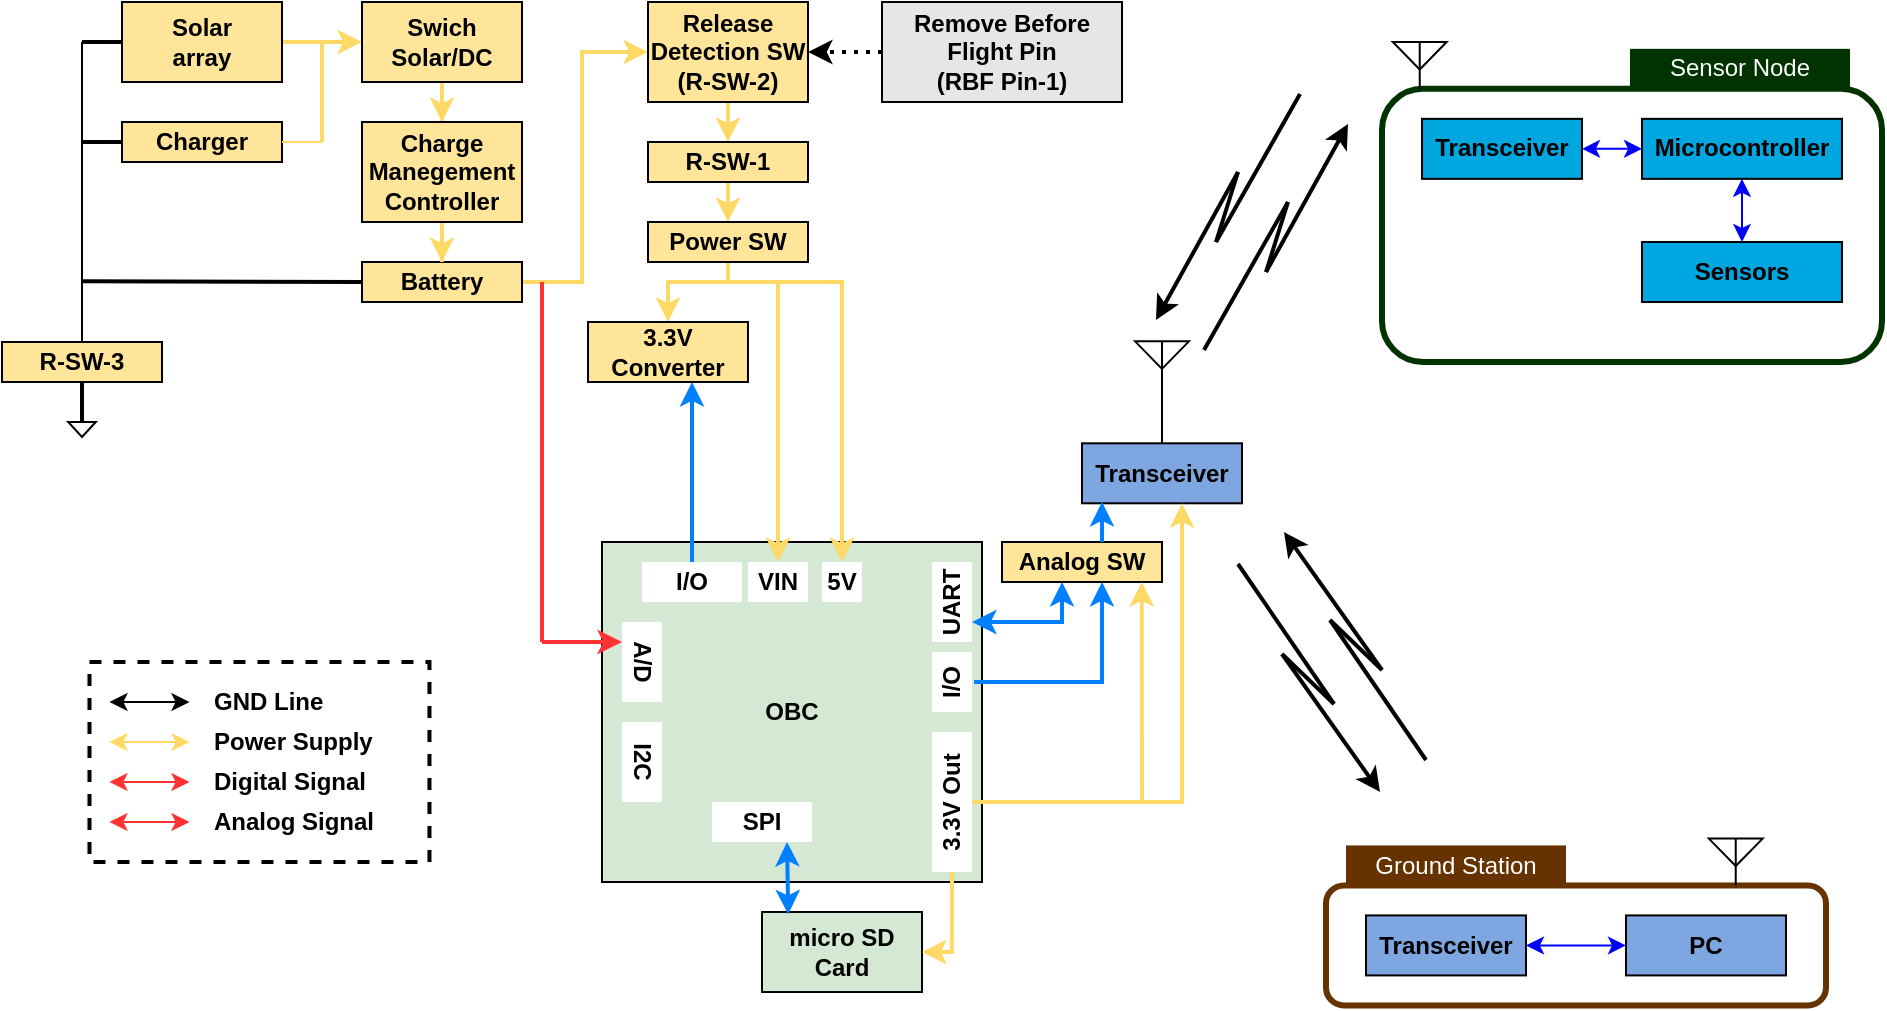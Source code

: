 <mxfile pages="2">
    <diagram name="system_diagram" id="X6QarhEg-ebaoe_GfTiP">
        <mxGraphModel dx="233" dy="174" grid="1" gridSize="10" guides="1" tooltips="1" connect="1" arrows="1" fold="1" page="1" pageScale="1" pageWidth="827" pageHeight="1169" math="0" shadow="0">
            <root>
                <mxCell id="0"/>
                <mxCell id="1" parent="0"/>
                <mxCell id="kRUr6qx1fJz7CSUpsvVI-1" value="&lt;b&gt;OBC&lt;/b&gt;" style="rounded=0;whiteSpace=wrap;html=1;fillColor=#D5E8D4;" parent="1" vertex="1">
                    <mxGeometry x="810" y="410" width="190" height="170" as="geometry"/>
                </mxCell>
                <mxCell id="kRUr6qx1fJz7CSUpsvVI-2" value="R-SW-3" style="rounded=0;whiteSpace=wrap;html=1;fillColor=#FFE599;fontStyle=1" parent="1" vertex="1">
                    <mxGeometry x="510" y="310" width="80" height="20" as="geometry"/>
                </mxCell>
                <mxCell id="kRUr6qx1fJz7CSUpsvVI-3" value="Charger" style="rounded=0;whiteSpace=wrap;html=1;fillColor=#FFE599;fontStyle=1" parent="1" vertex="1">
                    <mxGeometry x="570" y="200" width="80" height="20" as="geometry"/>
                </mxCell>
                <mxCell id="kRUr6qx1fJz7CSUpsvVI-4" style="edgeStyle=orthogonalEdgeStyle;rounded=0;orthogonalLoop=1;jettySize=auto;html=1;entryX=0;entryY=0.5;entryDx=0;entryDy=0;strokeColor=#FFD966;strokeWidth=2;" parent="1" source="kRUr6qx1fJz7CSUpsvVI-5" target="kRUr6qx1fJz7CSUpsvVI-15" edge="1">
                    <mxGeometry relative="1" as="geometry"/>
                </mxCell>
                <mxCell id="kRUr6qx1fJz7CSUpsvVI-5" value="Solar&lt;br&gt;array" style="rounded=0;whiteSpace=wrap;html=1;fillColor=#FFE599;fontStyle=1" parent="1" vertex="1">
                    <mxGeometry x="570" y="140" width="80" height="40" as="geometry"/>
                </mxCell>
                <mxCell id="kRUr6qx1fJz7CSUpsvVI-6" value="" style="endArrow=none;html=1;exitX=0.5;exitY=0;exitDx=0;exitDy=0;edgeStyle=orthogonalEdgeStyle;" parent="1" source="kRUr6qx1fJz7CSUpsvVI-2" edge="1">
                    <mxGeometry width="50" height="50" relative="1" as="geometry">
                        <mxPoint x="570" y="290" as="sourcePoint"/>
                        <mxPoint x="550" y="160" as="targetPoint"/>
                        <Array as="points">
                            <mxPoint x="550" y="220"/>
                            <mxPoint x="550" y="220"/>
                        </Array>
                    </mxGeometry>
                </mxCell>
                <mxCell id="kRUr6qx1fJz7CSUpsvVI-7" value="" style="endArrow=none;html=1;entryX=0;entryY=0.5;entryDx=0;entryDy=0;strokeWidth=2;" parent="1" target="kRUr6qx1fJz7CSUpsvVI-5" edge="1">
                    <mxGeometry width="50" height="50" relative="1" as="geometry">
                        <mxPoint x="550" y="160" as="sourcePoint"/>
                        <mxPoint x="620" y="240" as="targetPoint"/>
                    </mxGeometry>
                </mxCell>
                <mxCell id="kRUr6qx1fJz7CSUpsvVI-8" value="" style="endArrow=none;html=1;exitX=0;exitY=0.5;exitDx=0;exitDy=0;strokeWidth=2;" parent="1" source="kRUr6qx1fJz7CSUpsvVI-3" edge="1">
                    <mxGeometry width="50" height="50" relative="1" as="geometry">
                        <mxPoint x="570" y="290" as="sourcePoint"/>
                        <mxPoint x="550" y="210" as="targetPoint"/>
                    </mxGeometry>
                </mxCell>
                <mxCell id="kRUr6qx1fJz7CSUpsvVI-9" value="" style="endArrow=none;html=1;entryX=0.5;entryY=1;entryDx=0;entryDy=0;strokeWidth=2;" parent="1" target="kRUr6qx1fJz7CSUpsvVI-2" edge="1">
                    <mxGeometry width="50" height="50" relative="1" as="geometry">
                        <mxPoint x="550" y="350" as="sourcePoint"/>
                        <mxPoint x="620" y="320" as="targetPoint"/>
                    </mxGeometry>
                </mxCell>
                <mxCell id="kRUr6qx1fJz7CSUpsvVI-10" value="" style="triangle;whiteSpace=wrap;html=1;fillColor=#FFFFFF;rotation=90;" parent="1" vertex="1">
                    <mxGeometry x="546.26" y="346.88" width="7.48" height="13.77" as="geometry"/>
                </mxCell>
                <mxCell id="kRUr6qx1fJz7CSUpsvVI-11" value="" style="endArrow=none;html=1;entryX=0;entryY=0.5;entryDx=0;entryDy=0;strokeWidth=2;" parent="1" target="kRUr6qx1fJz7CSUpsvVI-13" edge="1">
                    <mxGeometry width="50" height="50" relative="1" as="geometry">
                        <mxPoint x="550" y="279.58" as="sourcePoint"/>
                        <mxPoint x="650" y="279.58" as="targetPoint"/>
                    </mxGeometry>
                </mxCell>
                <mxCell id="kRUr6qx1fJz7CSUpsvVI-12" value="" style="edgeStyle=orthogonalEdgeStyle;rounded=0;orthogonalLoop=1;jettySize=auto;html=1;strokeColor=#FFD966;entryX=0;entryY=0.5;entryDx=0;entryDy=0;strokeWidth=2;" parent="1" source="kRUr6qx1fJz7CSUpsvVI-13" target="kRUr6qx1fJz7CSUpsvVI-21" edge="1">
                    <mxGeometry relative="1" as="geometry">
                        <Array as="points">
                            <mxPoint x="800" y="280"/>
                            <mxPoint x="800" y="165"/>
                        </Array>
                    </mxGeometry>
                </mxCell>
                <mxCell id="kRUr6qx1fJz7CSUpsvVI-13" value="Battery" style="rounded=0;whiteSpace=wrap;html=1;fillColor=#FFE599;fontStyle=1" parent="1" vertex="1">
                    <mxGeometry x="690" y="270" width="80" height="20" as="geometry"/>
                </mxCell>
                <mxCell id="kRUr6qx1fJz7CSUpsvVI-14" value="" style="edgeStyle=orthogonalEdgeStyle;rounded=0;orthogonalLoop=1;jettySize=auto;html=1;strokeColor=#FFD966;strokeWidth=2;" parent="1" source="kRUr6qx1fJz7CSUpsvVI-15" target="kRUr6qx1fJz7CSUpsvVI-17" edge="1">
                    <mxGeometry relative="1" as="geometry"/>
                </mxCell>
                <mxCell id="kRUr6qx1fJz7CSUpsvVI-15" value="Swich&lt;br&gt;Solar/DC" style="rounded=0;whiteSpace=wrap;html=1;fillColor=#FFE599;fontStyle=1" parent="1" vertex="1">
                    <mxGeometry x="690" y="140" width="80" height="40" as="geometry"/>
                </mxCell>
                <mxCell id="kRUr6qx1fJz7CSUpsvVI-16" style="edgeStyle=orthogonalEdgeStyle;rounded=0;orthogonalLoop=1;jettySize=auto;html=1;strokeColor=#FFD966;strokeWidth=2;" parent="1" source="kRUr6qx1fJz7CSUpsvVI-17" target="kRUr6qx1fJz7CSUpsvVI-13" edge="1">
                    <mxGeometry relative="1" as="geometry"/>
                </mxCell>
                <mxCell id="kRUr6qx1fJz7CSUpsvVI-17" value="Charge&lt;br&gt;Manegement&lt;br&gt;Controller" style="rounded=0;whiteSpace=wrap;html=1;fillColor=#FFE599;fontStyle=1" parent="1" vertex="1">
                    <mxGeometry x="690" y="200" width="80" height="50" as="geometry"/>
                </mxCell>
                <mxCell id="kRUr6qx1fJz7CSUpsvVI-18" value="" style="endArrow=none;html=1;strokeColor=#FFD966;exitX=1;exitY=0.5;exitDx=0;exitDy=0;" parent="1" source="kRUr6qx1fJz7CSUpsvVI-3" edge="1">
                    <mxGeometry width="50" height="50" relative="1" as="geometry">
                        <mxPoint x="710" y="200" as="sourcePoint"/>
                        <mxPoint x="670" y="210" as="targetPoint"/>
                    </mxGeometry>
                </mxCell>
                <mxCell id="kRUr6qx1fJz7CSUpsvVI-19" value="" style="endArrow=none;html=1;strokeColor=#FFD966;strokeWidth=2;" parent="1" edge="1">
                    <mxGeometry width="50" height="50" relative="1" as="geometry">
                        <mxPoint x="670" y="210" as="sourcePoint"/>
                        <mxPoint x="670" y="160" as="targetPoint"/>
                    </mxGeometry>
                </mxCell>
                <mxCell id="kRUr6qx1fJz7CSUpsvVI-20" style="edgeStyle=orthogonalEdgeStyle;rounded=0;orthogonalLoop=1;jettySize=auto;html=1;exitX=0.5;exitY=1;exitDx=0;exitDy=0;entryX=0.5;entryY=0;entryDx=0;entryDy=0;strokeColor=#FFD966;strokeWidth=2;" parent="1" source="kRUr6qx1fJz7CSUpsvVI-21" target="kRUr6qx1fJz7CSUpsvVI-23" edge="1">
                    <mxGeometry relative="1" as="geometry"/>
                </mxCell>
                <mxCell id="kRUr6qx1fJz7CSUpsvVI-21" value="Release&lt;br&gt;Detection SW&lt;br&gt;(R-SW-2)" style="rounded=0;whiteSpace=wrap;html=1;fillColor=#FFE599;fontStyle=1" parent="1" vertex="1">
                    <mxGeometry x="833" y="140" width="80" height="50" as="geometry"/>
                </mxCell>
                <mxCell id="kRUr6qx1fJz7CSUpsvVI-22" style="edgeStyle=orthogonalEdgeStyle;rounded=0;orthogonalLoop=1;jettySize=auto;html=1;exitX=0.5;exitY=1;exitDx=0;exitDy=0;entryX=0.5;entryY=0;entryDx=0;entryDy=0;strokeColor=#FFD966;strokeWidth=2;" parent="1" source="kRUr6qx1fJz7CSUpsvVI-23" target="kRUr6qx1fJz7CSUpsvVI-27" edge="1">
                    <mxGeometry relative="1" as="geometry"/>
                </mxCell>
                <mxCell id="kRUr6qx1fJz7CSUpsvVI-23" value="R-SW-1" style="rounded=0;whiteSpace=wrap;html=1;fillColor=#FFE599;fontStyle=1" parent="1" vertex="1">
                    <mxGeometry x="833" y="210" width="80" height="20" as="geometry"/>
                </mxCell>
                <mxCell id="kRUr6qx1fJz7CSUpsvVI-24" style="edgeStyle=orthogonalEdgeStyle;rounded=0;orthogonalLoop=1;jettySize=auto;html=1;exitX=0.5;exitY=1;exitDx=0;exitDy=0;entryX=0.5;entryY=0;entryDx=0;entryDy=0;strokeColor=#FFD966;strokeWidth=2;" parent="1" source="kRUr6qx1fJz7CSUpsvVI-27" target="kRUr6qx1fJz7CSUpsvVI-28" edge="1">
                    <mxGeometry relative="1" as="geometry">
                        <Array as="points">
                            <mxPoint x="873" y="280"/>
                            <mxPoint x="843" y="280"/>
                        </Array>
                    </mxGeometry>
                </mxCell>
                <mxCell id="kRUr6qx1fJz7CSUpsvVI-25" style="edgeStyle=orthogonalEdgeStyle;rounded=0;orthogonalLoop=1;jettySize=auto;html=1;entryX=0.5;entryY=0;entryDx=0;entryDy=0;strokeColor=#ffd966;strokeWidth=2;" parent="1" source="kRUr6qx1fJz7CSUpsvVI-27" target="kRUr6qx1fJz7CSUpsvVI-35" edge="1">
                    <mxGeometry relative="1" as="geometry">
                        <Array as="points">
                            <mxPoint x="873" y="280"/>
                            <mxPoint x="898" y="280"/>
                        </Array>
                    </mxGeometry>
                </mxCell>
                <mxCell id="kRUr6qx1fJz7CSUpsvVI-26" style="edgeStyle=orthogonalEdgeStyle;rounded=0;orthogonalLoop=1;jettySize=auto;html=1;entryX=0.5;entryY=0;entryDx=0;entryDy=0;strokeColor=#ffd966;strokeWidth=2;" parent="1" source="kRUr6qx1fJz7CSUpsvVI-27" target="kRUr6qx1fJz7CSUpsvVI-30" edge="1">
                    <mxGeometry relative="1" as="geometry">
                        <Array as="points">
                            <mxPoint x="873" y="280"/>
                            <mxPoint x="930" y="280"/>
                        </Array>
                    </mxGeometry>
                </mxCell>
                <mxCell id="kRUr6qx1fJz7CSUpsvVI-27" value="Power SW" style="rounded=0;whiteSpace=wrap;html=1;fillColor=#FFE599;fontStyle=1" parent="1" vertex="1">
                    <mxGeometry x="833" y="250" width="80" height="20" as="geometry"/>
                </mxCell>
                <mxCell id="kRUr6qx1fJz7CSUpsvVI-28" value="3.3V&lt;br&gt;Converter" style="rounded=0;whiteSpace=wrap;html=1;fillColor=#FFE599;fontStyle=1" parent="1" vertex="1">
                    <mxGeometry x="803" y="300" width="80" height="30" as="geometry"/>
                </mxCell>
                <mxCell id="kRUr6qx1fJz7CSUpsvVI-29" style="edgeStyle=orthogonalEdgeStyle;rounded=0;orthogonalLoop=1;jettySize=auto;html=1;entryX=1;entryY=0.5;entryDx=0;entryDy=0;dashed=1;dashPattern=1 2;strokeWidth=2;" parent="1" source="kRUr6qx1fJz7CSUpsvVI-71" target="kRUr6qx1fJz7CSUpsvVI-21" edge="1">
                    <mxGeometry relative="1" as="geometry"/>
                </mxCell>
                <mxCell id="kRUr6qx1fJz7CSUpsvVI-30" value="5V" style="text;html=1;align=center;verticalAlign=middle;whiteSpace=wrap;rounded=0;fillColor=#FFFFFF;fontStyle=1" parent="1" vertex="1">
                    <mxGeometry x="920" y="420" width="20" height="20" as="geometry"/>
                </mxCell>
                <mxCell id="kRUr6qx1fJz7CSUpsvVI-35" value="VIN" style="text;html=1;align=center;verticalAlign=middle;whiteSpace=wrap;rounded=0;fillColor=#FFFFFF;fontStyle=1" parent="1" vertex="1">
                    <mxGeometry x="883" y="420" width="30" height="20" as="geometry"/>
                </mxCell>
                <mxCell id="kRUr6qx1fJz7CSUpsvVI-36" value="I/O" style="text;html=1;align=center;verticalAlign=middle;whiteSpace=wrap;rounded=0;fillColor=#FFFFFF;fontStyle=1" parent="1" vertex="1">
                    <mxGeometry x="830" y="420" width="50" height="20" as="geometry"/>
                </mxCell>
                <mxCell id="kRUr6qx1fJz7CSUpsvVI-37" value="" style="endArrow=classic;html=1;strokeColor=#007FFF;strokeWidth=2;fillColor=#E6E6E6;" parent="1" source="kRUr6qx1fJz7CSUpsvVI-36" edge="1">
                    <mxGeometry width="50" height="50" relative="1" as="geometry">
                        <mxPoint x="854.8" y="420" as="sourcePoint"/>
                        <mxPoint x="855" y="330" as="targetPoint"/>
                        <Array as="points">
                            <mxPoint x="855" y="330"/>
                        </Array>
                    </mxGeometry>
                </mxCell>
                <mxCell id="kRUr6qx1fJz7CSUpsvVI-38" value="Transceiver" style="rounded=0;whiteSpace=wrap;html=1;fillColor=#7EA6E0;fontStyle=1" parent="1" vertex="1">
                    <mxGeometry x="1050" y="360.65" width="80" height="30" as="geometry"/>
                </mxCell>
                <mxCell id="kRUr6qx1fJz7CSUpsvVI-39" value="UART" style="text;html=1;align=center;verticalAlign=middle;whiteSpace=wrap;rounded=0;fillColor=#FFFFFF;rotation=-90;fontStyle=1" parent="1" vertex="1">
                    <mxGeometry x="965" y="430" width="40" height="20" as="geometry"/>
                </mxCell>
                <mxCell id="kRUr6qx1fJz7CSUpsvVI-40" value="3.3V Out" style="text;html=1;align=center;verticalAlign=middle;whiteSpace=wrap;rounded=0;fillColor=#FFFFFF;rotation=-90;fontStyle=1" parent="1" vertex="1">
                    <mxGeometry x="950" y="530" width="70" height="20" as="geometry"/>
                </mxCell>
                <mxCell id="kRUr6qx1fJz7CSUpsvVI-41" value="" style="endArrow=none;html=1;strokeColor=#FFD966;strokeWidth=2;fillColor=#E6E6E6;exitX=0.5;exitY=1;exitDx=0;exitDy=0;" parent="1" source="kRUr6qx1fJz7CSUpsvVI-40" edge="1">
                    <mxGeometry width="50" height="50" relative="1" as="geometry">
                        <mxPoint x="1000" y="540" as="sourcePoint"/>
                        <mxPoint x="1101" y="540" as="targetPoint"/>
                    </mxGeometry>
                </mxCell>
                <mxCell id="kRUr6qx1fJz7CSUpsvVI-42" value="" style="endArrow=classic;html=1;strokeColor=#FFD966;strokeWidth=2;fillColor=#E6E6E6;entryX=0.5;entryY=1;entryDx=0;entryDy=0;" parent="1" edge="1">
                    <mxGeometry width="50" height="50" relative="1" as="geometry">
                        <mxPoint x="1100" y="540" as="sourcePoint"/>
                        <mxPoint x="1100" y="390.65" as="targetPoint"/>
                    </mxGeometry>
                </mxCell>
                <mxCell id="kRUr6qx1fJz7CSUpsvVI-43" value="micro SD Card" style="rounded=0;whiteSpace=wrap;html=1;fillColor=#D5E8D4;fontStyle=1" parent="1" vertex="1">
                    <mxGeometry x="890" y="595" width="80" height="40" as="geometry"/>
                </mxCell>
                <mxCell id="kRUr6qx1fJz7CSUpsvVI-44" value="SPI" style="text;html=1;align=center;verticalAlign=middle;whiteSpace=wrap;rounded=0;fillColor=#FFFFFF;fontStyle=1" parent="1" vertex="1">
                    <mxGeometry x="865" y="540" width="50" height="20" as="geometry"/>
                </mxCell>
                <mxCell id="kRUr6qx1fJz7CSUpsvVI-45" value="" style="edgeStyle=none;orthogonalLoop=1;jettySize=auto;html=1;endArrow=classic;strokeColor=#007FFF;strokeWidth=2;fillColor=#E6E6E6;entryX=0.75;entryY=1;entryDx=0;entryDy=0;startArrow=classic;startFill=1;endFill=1;exitX=0.164;exitY=0.029;exitDx=0;exitDy=0;exitPerimeter=0;" parent="1" source="kRUr6qx1fJz7CSUpsvVI-43" target="kRUr6qx1fJz7CSUpsvVI-44" edge="1">
                    <mxGeometry relative="1" as="geometry">
                        <mxPoint x="903" y="590" as="sourcePoint"/>
                        <mxPoint x="960" y="620.09" as="targetPoint"/>
                    </mxGeometry>
                </mxCell>
                <mxCell id="kRUr6qx1fJz7CSUpsvVI-46" value="" style="triangle;whiteSpace=wrap;html=1;fillColor=#FFFFFF;rotation=-90;direction=west;" parent="1" vertex="1">
                    <mxGeometry x="1083.13" y="303.1" width="13.74" height="26.9" as="geometry"/>
                </mxCell>
                <mxCell id="kRUr6qx1fJz7CSUpsvVI-47" value="" style="endArrow=none;html=1;strokeColor=#000000;strokeWidth=1;fillColor=#E6E6E6;entryX=0.5;entryY=0;entryDx=0;entryDy=0;exitX=0;exitY=0.5;exitDx=0;exitDy=0;" parent="1" source="kRUr6qx1fJz7CSUpsvVI-46" target="kRUr6qx1fJz7CSUpsvVI-38" edge="1">
                    <mxGeometry width="50" height="50" relative="1" as="geometry">
                        <mxPoint x="1050" y="379" as="sourcePoint"/>
                        <mxPoint x="1120" y="400" as="targetPoint"/>
                        <Array as="points"/>
                    </mxGeometry>
                </mxCell>
                <mxCell id="kRUr6qx1fJz7CSUpsvVI-48" value="A/D" style="text;html=1;align=center;verticalAlign=middle;whiteSpace=wrap;rounded=0;fillColor=#FFFFFF;rotation=90;fontStyle=1" parent="1" vertex="1">
                    <mxGeometry x="810" y="460" width="40" height="20" as="geometry"/>
                </mxCell>
                <mxCell id="kRUr6qx1fJz7CSUpsvVI-49" value="I2C" style="text;html=1;align=center;verticalAlign=middle;whiteSpace=wrap;rounded=0;fillColor=#FFFFFF;rotation=90;fontStyle=1" parent="1" vertex="1">
                    <mxGeometry x="810" y="510" width="40" height="20" as="geometry"/>
                </mxCell>
                <mxCell id="kRUr6qx1fJz7CSUpsvVI-52" value="" style="endArrow=none;html=1;strokeColor=#FF3333;strokeWidth=2;fillColor=#E6E6E6;" parent="1" edge="1">
                    <mxGeometry width="50" height="50" relative="1" as="geometry">
                        <mxPoint x="780" y="280" as="sourcePoint"/>
                        <mxPoint x="780" y="460" as="targetPoint"/>
                    </mxGeometry>
                </mxCell>
                <mxCell id="kRUr6qx1fJz7CSUpsvVI-53" value="" style="endArrow=classic;html=1;strokeColor=#FF3333;strokeWidth=2;fillColor=#E6E6E6;entryX=0.25;entryY=1;entryDx=0;entryDy=0;" parent="1" target="kRUr6qx1fJz7CSUpsvVI-48" edge="1">
                    <mxGeometry width="50" height="50" relative="1" as="geometry">
                        <mxPoint x="780" y="460" as="sourcePoint"/>
                        <mxPoint x="820" y="360" as="targetPoint"/>
                    </mxGeometry>
                </mxCell>
                <mxCell id="kRUr6qx1fJz7CSUpsvVI-71" value="Remove Before&lt;br&gt;Flight Pin&lt;br&gt;(RBF Pin-1)" style="rounded=0;whiteSpace=wrap;html=1;fillColor=#E6E6E6;fontStyle=1" parent="1" vertex="1">
                    <mxGeometry x="950" y="140" width="120" height="50" as="geometry"/>
                </mxCell>
                <mxCell id="kRUr6qx1fJz7CSUpsvVI-72" value="Analog SW" style="rounded=0;whiteSpace=wrap;html=1;fillColor=#FFE599;fontStyle=1" parent="1" vertex="1">
                    <mxGeometry x="1010" y="410" width="80" height="20" as="geometry"/>
                </mxCell>
                <mxCell id="kRUr6qx1fJz7CSUpsvVI-73" value="" style="endArrow=classic;html=1;strokeColor=#007FFF;strokeWidth=2;fillColor=#E6E6E6;" parent="1" edge="1">
                    <mxGeometry width="50" height="50" relative="1" as="geometry">
                        <mxPoint x="1040" y="450" as="sourcePoint"/>
                        <mxPoint x="1040" y="430" as="targetPoint"/>
                        <Array as="points">
                            <mxPoint x="1040" y="430"/>
                        </Array>
                    </mxGeometry>
                </mxCell>
                <mxCell id="kRUr6qx1fJz7CSUpsvVI-74" value="I/O" style="text;html=1;align=center;verticalAlign=middle;whiteSpace=wrap;rounded=0;fillColor=#FFFFFF;fontStyle=1;rotation=-90;" parent="1" vertex="1">
                    <mxGeometry x="970" y="470" width="30" height="20" as="geometry"/>
                </mxCell>
                <mxCell id="kRUr6qx1fJz7CSUpsvVI-75" value="" style="endArrow=none;html=1;strokeColor=#007FFF;strokeWidth=2;fillColor=#E6E6E6;exitX=0.5;exitY=1;exitDx=0;exitDy=0;" parent="1" edge="1">
                    <mxGeometry width="50" height="50" relative="1" as="geometry">
                        <mxPoint x="996" y="480" as="sourcePoint"/>
                        <mxPoint x="1061" y="480" as="targetPoint"/>
                    </mxGeometry>
                </mxCell>
                <mxCell id="kRUr6qx1fJz7CSUpsvVI-76" value="" style="group;rotation=10;" parent="1" connectable="0" vertex="1">
                    <mxGeometry x="1120" y="410" width="110" height="120" as="geometry"/>
                </mxCell>
                <mxCell id="kRUr6qx1fJz7CSUpsvVI-77" value="" style="endArrow=none;html=1;strokeColor=#000000;strokeWidth=2;fillColor=#E6E6E6;endFill=0;startArrow=classic;startFill=1;" parent="kRUr6qx1fJz7CSUpsvVI-76" edge="1">
                    <mxGeometry width="50" height="50" relative="1" as="geometry">
                        <mxPoint x="79" y="125" as="sourcePoint"/>
                        <mxPoint x="30" y="56" as="targetPoint"/>
                    </mxGeometry>
                </mxCell>
                <mxCell id="kRUr6qx1fJz7CSUpsvVI-78" value="" style="endArrow=none;html=1;strokeColor=#000000;strokeWidth=2;fillColor=#E6E6E6;" parent="kRUr6qx1fJz7CSUpsvVI-76" edge="1">
                    <mxGeometry width="50" height="50" relative="1" as="geometry">
                        <mxPoint x="30" y="56" as="sourcePoint"/>
                        <mxPoint x="56" y="81" as="targetPoint"/>
                    </mxGeometry>
                </mxCell>
                <mxCell id="kRUr6qx1fJz7CSUpsvVI-79" value="" style="endArrow=none;html=1;strokeColor=#000000;strokeWidth=2;fillColor=#E6E6E6;" parent="kRUr6qx1fJz7CSUpsvVI-76" edge="1">
                    <mxGeometry width="50" height="50" relative="1" as="geometry">
                        <mxPoint x="56" y="81" as="sourcePoint"/>
                        <mxPoint x="8" y="11" as="targetPoint"/>
                    </mxGeometry>
                </mxCell>
                <mxCell id="kRUr6qx1fJz7CSUpsvVI-80" value="" style="endArrow=none;html=1;strokeColor=#000000;strokeWidth=2;fillColor=#E6E6E6;" parent="kRUr6qx1fJz7CSUpsvVI-76" edge="1">
                    <mxGeometry width="50" height="50" relative="1" as="geometry">
                        <mxPoint x="102" y="109" as="sourcePoint"/>
                        <mxPoint x="54" y="39" as="targetPoint"/>
                    </mxGeometry>
                </mxCell>
                <mxCell id="kRUr6qx1fJz7CSUpsvVI-81" value="" style="endArrow=none;html=1;strokeColor=#000000;strokeWidth=2;fillColor=#E6E6E6;" parent="kRUr6qx1fJz7CSUpsvVI-76" edge="1">
                    <mxGeometry width="50" height="50" relative="1" as="geometry">
                        <mxPoint x="54" y="39" as="sourcePoint"/>
                        <mxPoint x="80" y="64" as="targetPoint"/>
                    </mxGeometry>
                </mxCell>
                <mxCell id="kRUr6qx1fJz7CSUpsvVI-82" value="" style="endArrow=classic;html=1;strokeColor=#000000;strokeWidth=2;fillColor=#E6E6E6;endFill=1;" parent="kRUr6qx1fJz7CSUpsvVI-76" edge="1">
                    <mxGeometry width="50" height="50" relative="1" as="geometry">
                        <mxPoint x="80" y="64" as="sourcePoint"/>
                        <mxPoint x="31" y="-5" as="targetPoint"/>
                    </mxGeometry>
                </mxCell>
                <mxCell id="kRUr6qx1fJz7CSUpsvVI-83" value="" style="endArrow=classic;html=1;strokeColor=#007FFF;strokeWidth=2;fillColor=#E6E6E6;" parent="1" edge="1">
                    <mxGeometry width="50" height="50" relative="1" as="geometry">
                        <mxPoint x="1060" y="410" as="sourcePoint"/>
                        <mxPoint x="1060" y="390" as="targetPoint"/>
                        <Array as="points">
                            <mxPoint x="1060" y="390"/>
                        </Array>
                    </mxGeometry>
                </mxCell>
                <mxCell id="kRUr6qx1fJz7CSUpsvVI-84" value="" style="endArrow=classic;html=1;strokeColor=#FFD966;strokeWidth=2;fillColor=#E6E6E6;entryX=0.5;entryY=1;entryDx=0;entryDy=0;" parent="1" edge="1">
                    <mxGeometry width="50" height="50" relative="1" as="geometry">
                        <mxPoint x="1080" y="540" as="sourcePoint"/>
                        <mxPoint x="1079.86" y="430" as="targetPoint"/>
                    </mxGeometry>
                </mxCell>
                <mxCell id="kRUr6qx1fJz7CSUpsvVI-85" value="" style="endArrow=classic;html=1;strokeColor=#007FFF;strokeWidth=2;fillColor=#E6E6E6;" parent="1" edge="1">
                    <mxGeometry width="50" height="50" relative="1" as="geometry">
                        <mxPoint x="1060" y="480" as="sourcePoint"/>
                        <mxPoint x="1060" y="430" as="targetPoint"/>
                        <Array as="points">
                            <mxPoint x="1060" y="430"/>
                        </Array>
                    </mxGeometry>
                </mxCell>
                <mxCell id="kRUr6qx1fJz7CSUpsvVI-86" value="" style="endArrow=classic;html=1;strokeColor=#FFD966;strokeWidth=2;fillColor=#E6E6E6;entryX=1;entryY=0.5;entryDx=0;entryDy=0;" parent="1" target="kRUr6qx1fJz7CSUpsvVI-43" edge="1">
                    <mxGeometry width="50" height="50" relative="1" as="geometry">
                        <mxPoint x="985" y="615" as="sourcePoint"/>
                        <mxPoint x="965" y="614.95" as="targetPoint"/>
                        <Array as="points"/>
                    </mxGeometry>
                </mxCell>
                <mxCell id="kRUr6qx1fJz7CSUpsvVI-87" value="" style="endArrow=none;html=1;strokeColor=#FFD966;strokeWidth=2;fillColor=#E6E6E6;exitX=0;exitY=0.5;exitDx=0;exitDy=0;" parent="1" source="kRUr6qx1fJz7CSUpsvVI-40" edge="1">
                    <mxGeometry width="50" height="50" relative="1" as="geometry">
                        <mxPoint x="984.92" y="581" as="sourcePoint"/>
                        <mxPoint x="984.92" y="616" as="targetPoint"/>
                    </mxGeometry>
                </mxCell>
                <mxCell id="kRUr6qx1fJz7CSUpsvVI-88" value="" style="endArrow=classic;html=1;strokeColor=#007FFF;strokeWidth=2;fillColor=#E6E6E6;entryX=0.25;entryY=1;entryDx=0;entryDy=0;" parent="1" target="kRUr6qx1fJz7CSUpsvVI-39" edge="1">
                    <mxGeometry width="50" height="50" relative="1" as="geometry">
                        <mxPoint x="1041" y="450" as="sourcePoint"/>
                        <mxPoint x="996" y="450" as="targetPoint"/>
                        <Array as="points"/>
                    </mxGeometry>
                </mxCell>
                <mxCell id="ulmMmKBlCyWQVU0aLKeq-1" value="" style="rounded=0;whiteSpace=wrap;html=1;strokeColor=#000000;strokeWidth=2;fillColor=none;align=left;dashed=1;" parent="1" vertex="1">
                    <mxGeometry x="553.74" y="470" width="170" height="100" as="geometry"/>
                </mxCell>
                <mxCell id="ulmMmKBlCyWQVU0aLKeq-2" value="" style="endArrow=classic;startArrow=classic;html=1;strokeColor=#000000;strokeWidth=1;fillColor=#E6E6E6;" parent="1" edge="1">
                    <mxGeometry width="50" height="50" relative="1" as="geometry">
                        <mxPoint x="563.74" y="490" as="sourcePoint"/>
                        <mxPoint x="603.74" y="490" as="targetPoint"/>
                    </mxGeometry>
                </mxCell>
                <mxCell id="ulmMmKBlCyWQVU0aLKeq-3" value="GND Line" style="text;html=1;strokeColor=none;fillColor=none;align=left;verticalAlign=middle;whiteSpace=wrap;rounded=0;fontStyle=1" parent="1" vertex="1">
                    <mxGeometry x="613.74" y="480" width="100" height="20" as="geometry"/>
                </mxCell>
                <mxCell id="ulmMmKBlCyWQVU0aLKeq-4" value="" style="endArrow=classic;startArrow=classic;html=1;strokeColor=#FFD966;strokeWidth=1;fillColor=#E6E6E6;" parent="1" edge="1">
                    <mxGeometry width="50" height="50" relative="1" as="geometry">
                        <mxPoint x="563.74" y="510" as="sourcePoint"/>
                        <mxPoint x="603.74" y="510" as="targetPoint"/>
                    </mxGeometry>
                </mxCell>
                <mxCell id="ulmMmKBlCyWQVU0aLKeq-5" value="Power Supply" style="text;html=1;strokeColor=none;fillColor=none;align=left;verticalAlign=middle;whiteSpace=wrap;rounded=0;fontStyle=1" parent="1" vertex="1">
                    <mxGeometry x="613.74" y="500" width="100" height="20" as="geometry"/>
                </mxCell>
                <mxCell id="ulmMmKBlCyWQVU0aLKeq-6" value="" style="endArrow=classic;startArrow=classic;html=1;strokeColor=#FF3333;strokeWidth=1;fillColor=#E6E6E6;" parent="1" edge="1">
                    <mxGeometry width="50" height="50" relative="1" as="geometry">
                        <mxPoint x="563.74" y="530" as="sourcePoint"/>
                        <mxPoint x="603.74" y="530" as="targetPoint"/>
                    </mxGeometry>
                </mxCell>
                <mxCell id="ulmMmKBlCyWQVU0aLKeq-7" value="Digital Signal" style="text;html=1;strokeColor=none;fillColor=none;align=left;verticalAlign=middle;whiteSpace=wrap;rounded=0;fontStyle=1" parent="1" vertex="1">
                    <mxGeometry x="613.74" y="520" width="100" height="20" as="geometry"/>
                </mxCell>
                <mxCell id="ulmMmKBlCyWQVU0aLKeq-8" value="" style="endArrow=classic;startArrow=classic;html=1;strokeColor=#FF3333;strokeWidth=1;fillColor=#E6E6E6;" parent="1" edge="1">
                    <mxGeometry width="50" height="50" relative="1" as="geometry">
                        <mxPoint x="563.74" y="550" as="sourcePoint"/>
                        <mxPoint x="603.74" y="550" as="targetPoint"/>
                    </mxGeometry>
                </mxCell>
                <mxCell id="ulmMmKBlCyWQVU0aLKeq-9" value="Analog Signal" style="text;html=1;strokeColor=none;fillColor=none;align=left;verticalAlign=middle;whiteSpace=wrap;rounded=0;fontStyle=1" parent="1" vertex="1">
                    <mxGeometry x="613.74" y="540" width="100" height="20" as="geometry"/>
                </mxCell>
                <mxCell id="ulmMmKBlCyWQVU0aLKeq-18" value="" style="group" parent="1" vertex="1" connectable="0">
                    <mxGeometry x="1170" y="558.29" width="250" height="83.42" as="geometry"/>
                </mxCell>
                <mxCell id="kRUr6qx1fJz7CSUpsvVI-34" value="" style="rounded=1;whiteSpace=wrap;html=1;fillColor=none;strokeColor=#663300;strokeWidth=3;" parent="ulmMmKBlCyWQVU0aLKeq-18" vertex="1">
                    <mxGeometry x="2" y="23.42" width="250" height="60" as="geometry"/>
                </mxCell>
                <mxCell id="kRUr6qx1fJz7CSUpsvVI-57" value="PC" style="rounded=0;whiteSpace=wrap;html=1;fillColor=#7EA6E0;fontStyle=1" parent="ulmMmKBlCyWQVU0aLKeq-18" vertex="1">
                    <mxGeometry x="152" y="38.42" width="80" height="30" as="geometry"/>
                </mxCell>
                <mxCell id="kRUr6qx1fJz7CSUpsvVI-58" style="edgeStyle=orthogonalEdgeStyle;orthogonalLoop=1;jettySize=auto;html=1;entryX=0;entryY=0.5;entryDx=0;entryDy=0;startArrow=classic;startFill=1;endArrow=classic;endFill=1;strokeColor=#0000FF;strokeWidth=1;fillColor=#E6E6E6;" parent="ulmMmKBlCyWQVU0aLKeq-18" source="kRUr6qx1fJz7CSUpsvVI-59" target="kRUr6qx1fJz7CSUpsvVI-57" edge="1">
                    <mxGeometry relative="1" as="geometry"/>
                </mxCell>
                <mxCell id="kRUr6qx1fJz7CSUpsvVI-59" value="Transceiver" style="rounded=0;whiteSpace=wrap;html=1;fillColor=#7EA6E0;fontStyle=1" parent="ulmMmKBlCyWQVU0aLKeq-18" vertex="1">
                    <mxGeometry x="22" y="38.42" width="80" height="30" as="geometry"/>
                </mxCell>
                <mxCell id="kRUr6qx1fJz7CSUpsvVI-60" value="&lt;font color=&quot;#ffffff&quot;&gt;Ground Station&lt;/font&gt;" style="text;html=1;strokeColor=none;fillColor=#663300;align=center;verticalAlign=middle;whiteSpace=wrap;rounded=0;" parent="ulmMmKBlCyWQVU0aLKeq-18" vertex="1">
                    <mxGeometry x="12" y="3.42" width="110" height="20" as="geometry"/>
                </mxCell>
                <mxCell id="kRUr6qx1fJz7CSUpsvVI-61" value="" style="triangle;whiteSpace=wrap;html=1;fillColor=#FFFFFF;rotation=-90;direction=west;" parent="ulmMmKBlCyWQVU0aLKeq-18" vertex="1">
                    <mxGeometry x="200" y="-6.58" width="13.74" height="26.9" as="geometry"/>
                </mxCell>
                <mxCell id="kRUr6qx1fJz7CSUpsvVI-62" value="" style="endArrow=none;html=1;strokeColor=#000000;strokeWidth=1;fillColor=#E6E6E6;entryX=0.5;entryY=0;entryDx=0;entryDy=0;exitX=0;exitY=0.5;exitDx=0;exitDy=0;" parent="ulmMmKBlCyWQVU0aLKeq-18" source="kRUr6qx1fJz7CSUpsvVI-61" edge="1">
                    <mxGeometry width="50" height="50" relative="1" as="geometry">
                        <mxPoint x="206.87" y="-17.58" as="sourcePoint"/>
                        <mxPoint x="206.87" y="23.42" as="targetPoint"/>
                    </mxGeometry>
                </mxCell>
                <mxCell id="ulmMmKBlCyWQVU0aLKeq-19" value="" style="group" parent="1" vertex="1" connectable="0">
                    <mxGeometry x="1200" y="160.0" width="250" height="160" as="geometry"/>
                </mxCell>
                <mxCell id="ulmMmKBlCyWQVU0aLKeq-20" value="" style="rounded=1;whiteSpace=wrap;html=1;fillColor=none;strokeColor=#003300;strokeWidth=3;" parent="ulmMmKBlCyWQVU0aLKeq-19" vertex="1">
                    <mxGeometry y="23.42" width="250" height="136.58" as="geometry"/>
                </mxCell>
                <mxCell id="ulmMmKBlCyWQVU0aLKeq-21" value="Microcontroller" style="rounded=0;whiteSpace=wrap;html=1;fillColor=#00A6E0;fontStyle=1" parent="ulmMmKBlCyWQVU0aLKeq-19" vertex="1">
                    <mxGeometry x="130" y="38.42" width="100" height="30" as="geometry"/>
                </mxCell>
                <mxCell id="ulmMmKBlCyWQVU0aLKeq-22" style="edgeStyle=orthogonalEdgeStyle;orthogonalLoop=1;jettySize=auto;html=1;entryX=0;entryY=0.5;entryDx=0;entryDy=0;startArrow=classic;startFill=1;endArrow=classic;endFill=1;strokeColor=#0000FF;strokeWidth=1;fillColor=#E6E6E6;" parent="ulmMmKBlCyWQVU0aLKeq-19" source="ulmMmKBlCyWQVU0aLKeq-23" target="ulmMmKBlCyWQVU0aLKeq-21" edge="1">
                    <mxGeometry relative="1" as="geometry"/>
                </mxCell>
                <mxCell id="ulmMmKBlCyWQVU0aLKeq-23" value="Transceiver" style="rounded=0;whiteSpace=wrap;html=1;fillColor=#00A6E0;fontStyle=1" parent="ulmMmKBlCyWQVU0aLKeq-19" vertex="1">
                    <mxGeometry x="20" y="38.42" width="80" height="30" as="geometry"/>
                </mxCell>
                <mxCell id="ulmMmKBlCyWQVU0aLKeq-40" value="Sensors" style="rounded=0;whiteSpace=wrap;html=1;fillColor=#00A6E0;fontStyle=1" parent="ulmMmKBlCyWQVU0aLKeq-19" vertex="1">
                    <mxGeometry x="130" y="100" width="100" height="30" as="geometry"/>
                </mxCell>
                <mxCell id="ulmMmKBlCyWQVU0aLKeq-42" style="edgeStyle=orthogonalEdgeStyle;orthogonalLoop=1;jettySize=auto;html=1;entryX=0.5;entryY=0;entryDx=0;entryDy=0;startArrow=classic;startFill=1;endArrow=classic;endFill=1;strokeColor=#0000FF;strokeWidth=1;fillColor=#E6E6E6;exitX=0.5;exitY=1;exitDx=0;exitDy=0;" parent="ulmMmKBlCyWQVU0aLKeq-19" source="ulmMmKBlCyWQVU0aLKeq-21" target="ulmMmKBlCyWQVU0aLKeq-40" edge="1">
                    <mxGeometry relative="1" as="geometry">
                        <mxPoint x="110" y="87" as="sourcePoint"/>
                        <mxPoint x="140" y="87" as="targetPoint"/>
                    </mxGeometry>
                </mxCell>
                <mxCell id="ulmMmKBlCyWQVU0aLKeq-24" value="&lt;font color=&quot;#ffffff&quot;&gt;Sensor Node&lt;/font&gt;" style="text;html=1;strokeColor=none;fillColor=#003300;align=center;verticalAlign=middle;whiteSpace=wrap;rounded=0;" parent="ulmMmKBlCyWQVU0aLKeq-19" vertex="1">
                    <mxGeometry x="124" y="3.42" width="110" height="20" as="geometry"/>
                </mxCell>
                <mxCell id="ulmMmKBlCyWQVU0aLKeq-44" value="" style="triangle;whiteSpace=wrap;html=1;fillColor=#FFFFFF;rotation=-90;direction=west;" parent="1" vertex="1">
                    <mxGeometry x="1212" y="153.42" width="13.74" height="26.9" as="geometry"/>
                </mxCell>
                <mxCell id="ulmMmKBlCyWQVU0aLKeq-45" value="" style="endArrow=none;html=1;strokeColor=#000000;strokeWidth=1;fillColor=#E6E6E6;entryX=0.5;entryY=0;entryDx=0;entryDy=0;exitX=0;exitY=0.5;exitDx=0;exitDy=0;" parent="1" source="ulmMmKBlCyWQVU0aLKeq-44" edge="1">
                    <mxGeometry width="50" height="50" relative="1" as="geometry">
                        <mxPoint x="1218.87" y="142.42" as="sourcePoint"/>
                        <mxPoint x="1218.87" y="183.42" as="targetPoint"/>
                    </mxGeometry>
                </mxCell>
                <mxCell id="ulmMmKBlCyWQVU0aLKeq-46" value="" style="group;rotation=-105;" parent="1" connectable="0" vertex="1">
                    <mxGeometry x="1080" y="190" width="110" height="120" as="geometry"/>
                </mxCell>
                <mxCell id="ulmMmKBlCyWQVU0aLKeq-47" value="" style="endArrow=none;html=1;strokeColor=#000000;strokeWidth=2;fillColor=#E6E6E6;endFill=0;startArrow=classic;startFill=1;" parent="ulmMmKBlCyWQVU0aLKeq-46" edge="1">
                    <mxGeometry width="50" height="50" relative="1" as="geometry">
                        <mxPoint x="103" y="11" as="sourcePoint"/>
                        <mxPoint x="62" y="85" as="targetPoint"/>
                    </mxGeometry>
                </mxCell>
                <mxCell id="ulmMmKBlCyWQVU0aLKeq-48" value="" style="endArrow=none;html=1;strokeColor=#000000;strokeWidth=2;fillColor=#E6E6E6;" parent="ulmMmKBlCyWQVU0aLKeq-46" edge="1">
                    <mxGeometry width="50" height="50" relative="1" as="geometry">
                        <mxPoint x="62" y="85" as="sourcePoint"/>
                        <mxPoint x="73" y="50" as="targetPoint"/>
                    </mxGeometry>
                </mxCell>
                <mxCell id="ulmMmKBlCyWQVU0aLKeq-49" value="" style="endArrow=none;html=1;strokeColor=#000000;strokeWidth=2;fillColor=#E6E6E6;" parent="ulmMmKBlCyWQVU0aLKeq-46" edge="1">
                    <mxGeometry width="50" height="50" relative="1" as="geometry">
                        <mxPoint x="73" y="50" as="sourcePoint"/>
                        <mxPoint x="31" y="124" as="targetPoint"/>
                    </mxGeometry>
                </mxCell>
                <mxCell id="ulmMmKBlCyWQVU0aLKeq-50" value="" style="endArrow=none;html=1;strokeColor=#000000;strokeWidth=2;fillColor=#E6E6E6;" parent="ulmMmKBlCyWQVU0aLKeq-46" edge="1">
                    <mxGeometry width="50" height="50" relative="1" as="geometry">
                        <mxPoint x="79" y="-4" as="sourcePoint"/>
                        <mxPoint x="37" y="70" as="targetPoint"/>
                    </mxGeometry>
                </mxCell>
                <mxCell id="ulmMmKBlCyWQVU0aLKeq-51" value="" style="endArrow=none;html=1;strokeColor=#000000;strokeWidth=2;fillColor=#E6E6E6;" parent="ulmMmKBlCyWQVU0aLKeq-46" edge="1">
                    <mxGeometry width="50" height="50" relative="1" as="geometry">
                        <mxPoint x="37" y="70" as="sourcePoint"/>
                        <mxPoint x="48" y="35" as="targetPoint"/>
                    </mxGeometry>
                </mxCell>
                <mxCell id="ulmMmKBlCyWQVU0aLKeq-52" value="" style="endArrow=classic;html=1;strokeColor=#000000;strokeWidth=2;fillColor=#E6E6E6;endFill=1;" parent="ulmMmKBlCyWQVU0aLKeq-46" edge="1">
                    <mxGeometry width="50" height="50" relative="1" as="geometry">
                        <mxPoint x="48" y="35" as="sourcePoint"/>
                        <mxPoint x="7" y="109" as="targetPoint"/>
                    </mxGeometry>
                </mxCell>
            </root>
        </mxGraphModel>
    </diagram>
</mxfile>
